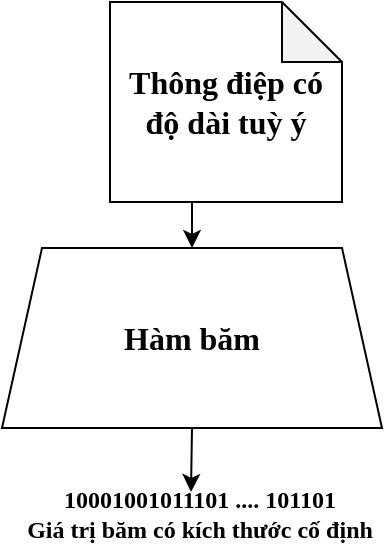 <mxfile version="28.0.7">
  <diagram name="Page-1" id="AbUgg4t9xm5RcOP1aoXZ">
    <mxGraphModel dx="706" dy="776" grid="1" gridSize="10" guides="1" tooltips="1" connect="1" arrows="1" fold="1" page="1" pageScale="1" pageWidth="827" pageHeight="1169" math="0" shadow="0">
      <root>
        <mxCell id="0" />
        <mxCell id="1" parent="0" />
        <mxCell id="k7nX_q8Goyv_tYFvlVki-7" style="edgeStyle=orthogonalEdgeStyle;rounded=0;orthogonalLoop=1;jettySize=auto;html=1;exitX=0.5;exitY=1;exitDx=0;exitDy=0;exitPerimeter=0;entryX=0.5;entryY=0;entryDx=0;entryDy=0;" parent="1" source="k7nX_q8Goyv_tYFvlVki-1" target="k7nX_q8Goyv_tYFvlVki-4" edge="1">
          <mxGeometry relative="1" as="geometry" />
        </mxCell>
        <mxCell id="k7nX_q8Goyv_tYFvlVki-1" value="&lt;font style=&quot;font-size: 16px;&quot; face=&quot;Times New Roman&quot;&gt;&lt;b style=&quot;&quot;&gt;Thông điệp có độ dài tuỳ ý&lt;/b&gt;&lt;/font&gt;" style="shape=note;whiteSpace=wrap;html=1;backgroundOutline=1;darkOpacity=0.05;" parent="1" vertex="1">
          <mxGeometry x="374" y="187" width="116" height="100" as="geometry" />
        </mxCell>
        <mxCell id="k7nX_q8Goyv_tYFvlVki-4" value="&lt;font style=&quot;font-size: 16px;&quot; face=&quot;Times New Roman&quot;&gt;&lt;b style=&quot;&quot;&gt;Hàm băm&lt;/b&gt;&lt;/font&gt;" style="shape=trapezoid;perimeter=trapezoidPerimeter;whiteSpace=wrap;html=1;fixedSize=1;" parent="1" vertex="1">
          <mxGeometry x="320" y="310" width="190" height="90" as="geometry" />
        </mxCell>
        <mxCell id="k7nX_q8Goyv_tYFvlVki-5" value="&lt;div&gt;&lt;font face=&quot;Times New Roman&quot;&gt;10001001011101 .... 101101&lt;/font&gt;&lt;/div&gt;&lt;font face=&quot;Times New Roman&quot;&gt;&lt;span&gt;Giá trị băm có kích thước cố định&lt;/span&gt;&lt;/font&gt;" style="text;html=1;align=center;verticalAlign=middle;whiteSpace=wrap;rounded=0;fontStyle=1" parent="1" vertex="1">
          <mxGeometry x="329" y="428" width="180" height="30" as="geometry" />
        </mxCell>
        <mxCell id="k7nX_q8Goyv_tYFvlVki-8" style="edgeStyle=orthogonalEdgeStyle;rounded=0;orthogonalLoop=1;jettySize=auto;html=1;exitX=0.5;exitY=1;exitDx=0;exitDy=0;entryX=0.475;entryY=0.133;entryDx=0;entryDy=0;entryPerimeter=0;" parent="1" source="k7nX_q8Goyv_tYFvlVki-4" target="k7nX_q8Goyv_tYFvlVki-5" edge="1">
          <mxGeometry relative="1" as="geometry" />
        </mxCell>
      </root>
    </mxGraphModel>
  </diagram>
</mxfile>
